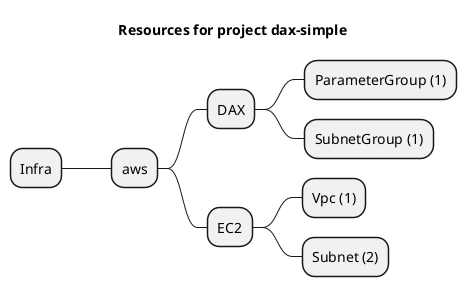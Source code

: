 @startmindmap
title Resources for project dax-simple
skinparam monochrome true
+ Infra
++ aws
+++ DAX
++++ ParameterGroup (1)
++++ SubnetGroup (1)
+++ EC2
++++ Vpc (1)
++++ Subnet (2)
@endmindmap